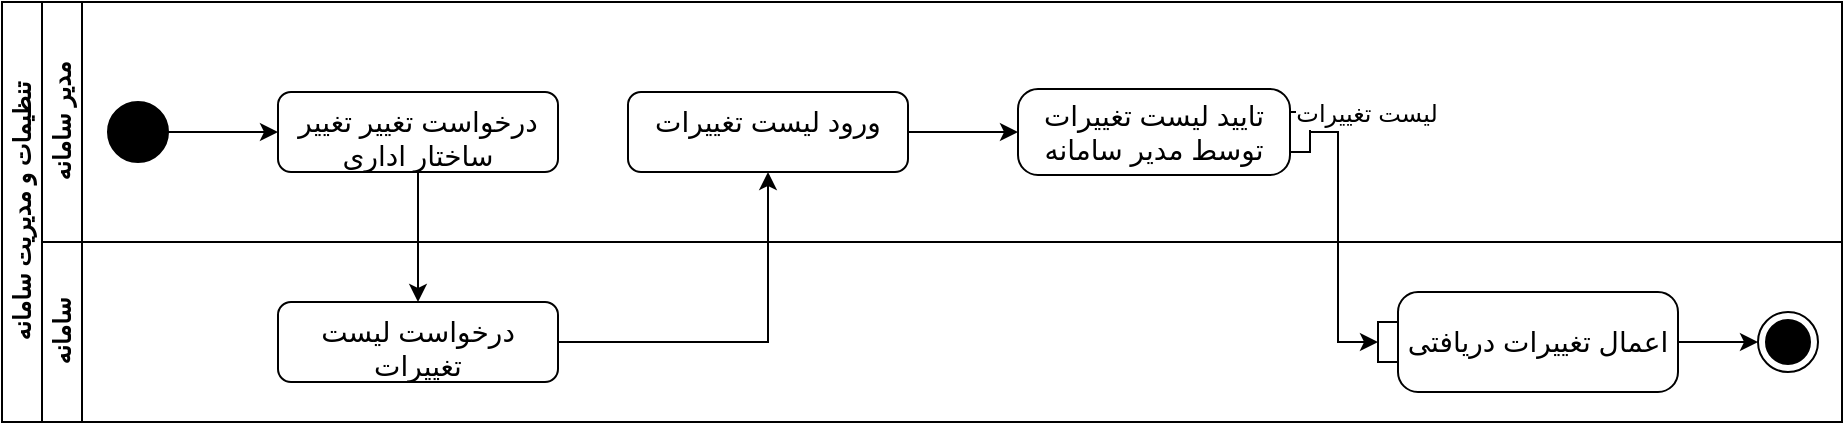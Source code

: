 <mxfile version="23.0.2" type="google">
  <diagram name="Page-1" id="fC9VUFjVB1fX8dewRsBc">
    <mxGraphModel grid="1" page="1" gridSize="10" guides="1" tooltips="1" connect="1" arrows="1" fold="1" pageScale="1" pageWidth="827" pageHeight="1169" math="0" shadow="0">
      <root>
        <mxCell id="0" />
        <mxCell id="1" parent="0" />
        <mxCell id="wvRBYxFBbtZCOOlWvhNV-1" value="تنظیمات و مدیریت سامانه" style="swimlane;html=1;childLayout=stackLayout;resizeParent=1;resizeParentMax=0;horizontal=0;startSize=20;horizontalStack=0;" vertex="1" parent="1">
          <mxGeometry x="15" y="130" width="920" height="210" as="geometry" />
        </mxCell>
        <mxCell id="wvRBYxFBbtZCOOlWvhNV-2" value="مدیر سامانه" style="swimlane;html=1;startSize=20;horizontal=0;" vertex="1" parent="wvRBYxFBbtZCOOlWvhNV-1">
          <mxGeometry x="20" width="900" height="120" as="geometry" />
        </mxCell>
        <mxCell id="wvRBYxFBbtZCOOlWvhNV-3" style="edgeStyle=orthogonalEdgeStyle;rounded=0;orthogonalLoop=1;jettySize=auto;html=1;" edge="1" parent="wvRBYxFBbtZCOOlWvhNV-2" source="wvRBYxFBbtZCOOlWvhNV-4" target="wvRBYxFBbtZCOOlWvhNV-5">
          <mxGeometry relative="1" as="geometry" />
        </mxCell>
        <mxCell id="wvRBYxFBbtZCOOlWvhNV-4" value="" style="ellipse;fillColor=strokeColor;html=1;" vertex="1" parent="wvRBYxFBbtZCOOlWvhNV-2">
          <mxGeometry x="33" y="50" width="30" height="30" as="geometry" />
        </mxCell>
        <mxCell id="wvRBYxFBbtZCOOlWvhNV-5" value="&lt;font style=&quot;font-size: 14px;&quot;&gt;درخواست تغییر تغییر ساختار اداری&lt;/font&gt;" style="html=1;align=center;verticalAlign=top;rounded=1;absoluteArcSize=1;arcSize=13;dashed=0;whiteSpace=wrap;" vertex="1" parent="wvRBYxFBbtZCOOlWvhNV-2">
          <mxGeometry x="118" y="45" width="140" height="40" as="geometry" />
        </mxCell>
        <mxCell id="wvRBYxFBbtZCOOlWvhNV-6" style="edgeStyle=orthogonalEdgeStyle;rounded=0;orthogonalLoop=1;jettySize=auto;html=1;" edge="1" parent="wvRBYxFBbtZCOOlWvhNV-2" source="wvRBYxFBbtZCOOlWvhNV-7" target="wvRBYxFBbtZCOOlWvhNV-8">
          <mxGeometry relative="1" as="geometry" />
        </mxCell>
        <mxCell id="wvRBYxFBbtZCOOlWvhNV-7" value="&lt;font style=&quot;font-size: 14px;&quot;&gt;ورود لیست تغییرات&lt;/font&gt;" style="html=1;align=center;verticalAlign=top;rounded=1;absoluteArcSize=1;arcSize=13;dashed=0;whiteSpace=wrap;" vertex="1" parent="wvRBYxFBbtZCOOlWvhNV-2">
          <mxGeometry x="293" y="45" width="140" height="40" as="geometry" />
        </mxCell>
        <mxCell id="wvRBYxFBbtZCOOlWvhNV-8" value="&lt;font style=&quot;font-size: 14px;&quot;&gt;تایید لیست تغییرات توسط مدیر سامانه&lt;/font&gt;" style="shape=mxgraph.uml25.action;html=1;align=center;verticalAlign=middle;absoluteArcSize=1;arcSize=10;dashed=0;spacingRight=10;whiteSpace=wrap;" vertex="1" parent="wvRBYxFBbtZCOOlWvhNV-2">
          <mxGeometry x="488" y="43.5" width="146" height="43" as="geometry" />
        </mxCell>
        <mxCell id="wvRBYxFBbtZCOOlWvhNV-9" value="سامانه" style="swimlane;html=1;startSize=20;horizontal=0;" vertex="1" parent="wvRBYxFBbtZCOOlWvhNV-1">
          <mxGeometry x="20" y="120" width="900" height="90" as="geometry">
            <mxRectangle x="20" y="180" width="580" height="30" as="alternateBounds" />
          </mxGeometry>
        </mxCell>
        <mxCell id="wvRBYxFBbtZCOOlWvhNV-10" value="" style="ellipse;html=1;shape=endState;fillColor=strokeColor;" vertex="1" parent="wvRBYxFBbtZCOOlWvhNV-9">
          <mxGeometry x="858" y="35" width="30" height="30" as="geometry" />
        </mxCell>
        <mxCell id="wvRBYxFBbtZCOOlWvhNV-11" value="&lt;font style=&quot;font-size: 14px;&quot;&gt;درخواست لیست تغییرات&lt;/font&gt;" style="html=1;align=center;verticalAlign=top;rounded=1;absoluteArcSize=1;arcSize=13;dashed=0;whiteSpace=wrap;" vertex="1" parent="wvRBYxFBbtZCOOlWvhNV-9">
          <mxGeometry x="118" y="30" width="140" height="40" as="geometry" />
        </mxCell>
        <mxCell id="wvRBYxFBbtZCOOlWvhNV-12" style="edgeStyle=orthogonalEdgeStyle;rounded=0;orthogonalLoop=1;jettySize=auto;html=1;" edge="1" parent="wvRBYxFBbtZCOOlWvhNV-9" source="wvRBYxFBbtZCOOlWvhNV-13" target="wvRBYxFBbtZCOOlWvhNV-10">
          <mxGeometry relative="1" as="geometry" />
        </mxCell>
        <mxCell id="wvRBYxFBbtZCOOlWvhNV-13" value="&lt;font style=&quot;font-size: 14px;&quot;&gt;اعمال تغییرات دریافتی&lt;/font&gt;" style="shape=mxgraph.uml25.action;html=1;align=center;verticalAlign=middle;absoluteArcSize=1;arcSize=10;dashed=0;spacingLeft=10;flipH=1;whiteSpace=wrap;" vertex="1" parent="wvRBYxFBbtZCOOlWvhNV-9">
          <mxGeometry x="668" y="25" width="150" height="50" as="geometry" />
        </mxCell>
        <mxCell id="wvRBYxFBbtZCOOlWvhNV-14" style="edgeStyle=orthogonalEdgeStyle;rounded=0;orthogonalLoop=1;jettySize=auto;html=1;" edge="1" parent="wvRBYxFBbtZCOOlWvhNV-1" source="wvRBYxFBbtZCOOlWvhNV-8" target="wvRBYxFBbtZCOOlWvhNV-13">
          <mxGeometry relative="1" as="geometry">
            <mxPoint x="593" y="220" as="targetPoint" />
            <mxPoint x="593" y="90" as="sourcePoint" />
            <Array as="points">
              <mxPoint x="668" y="65" />
              <mxPoint x="668" y="170" />
            </Array>
          </mxGeometry>
        </mxCell>
        <mxCell id="wvRBYxFBbtZCOOlWvhNV-15" value="&lt;font style=&quot;font-size: 12px;&quot;&gt;لیست تغییرات&lt;/font&gt;" style="edgeLabel;html=1;align=center;verticalAlign=middle;resizable=0;points=[];" connectable="0" vertex="1" parent="wvRBYxFBbtZCOOlWvhNV-14">
          <mxGeometry x="-0.634" relative="1" as="geometry">
            <mxPoint x="14" y="-21" as="offset" />
          </mxGeometry>
        </mxCell>
        <mxCell id="wvRBYxFBbtZCOOlWvhNV-16" style="edgeStyle=orthogonalEdgeStyle;rounded=0;orthogonalLoop=1;jettySize=auto;html=1;" edge="1" parent="wvRBYxFBbtZCOOlWvhNV-1" source="wvRBYxFBbtZCOOlWvhNV-5" target="wvRBYxFBbtZCOOlWvhNV-11">
          <mxGeometry relative="1" as="geometry" />
        </mxCell>
        <mxCell id="wvRBYxFBbtZCOOlWvhNV-17" style="edgeStyle=orthogonalEdgeStyle;rounded=0;orthogonalLoop=1;jettySize=auto;html=1;" edge="1" parent="wvRBYxFBbtZCOOlWvhNV-1" source="wvRBYxFBbtZCOOlWvhNV-11" target="wvRBYxFBbtZCOOlWvhNV-7">
          <mxGeometry relative="1" as="geometry">
            <mxPoint x="393" y="90" as="targetPoint" />
          </mxGeometry>
        </mxCell>
      </root>
    </mxGraphModel>
  </diagram>
</mxfile>
